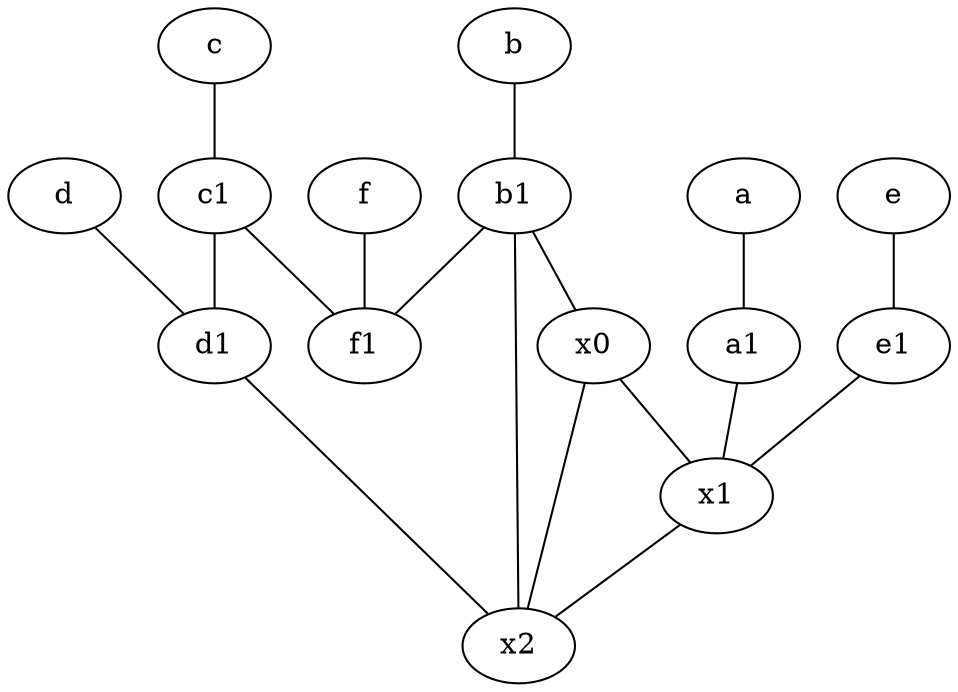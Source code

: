 graph {
	node [labelfontsize=50]
	x0 [labelfontsize=50]
	d1 [labelfontsize=50 pos="3,5!"]
	e [labelfontsize=50 pos="7,9!"]
	x2 [labelfontsize=50]
	a1 [labelfontsize=50 pos="8,3!"]
	x1 [labelfontsize=50]
	b [labelfontsize=50 pos="10,4!"]
	c1 [labelfontsize=50 pos="4.5,3!"]
	b1 [labelfontsize=50 pos="9,4!"]
	a [labelfontsize=50 pos="8,2!"]
	c [labelfontsize=50 pos="4.5,2!"]
	f [labelfontsize=50 pos="3,9!"]
	d [labelfontsize=50 pos="2,5!"]
	f1 [labelfontsize=50 pos="3,8!"]
	e1 [labelfontsize=50 pos="7,7!"]
	d1 -- x2
	b -- b1
	e -- e1
	c -- c1
	b1 -- f1
	d -- d1
	f -- f1
	b1 -- x2
	b1 -- x0
	x0 -- x2
	c1 -- d1
	e1 -- x1
	a -- a1
	x0 -- x1
	c1 -- f1
	a1 -- x1
	x1 -- x2
}
